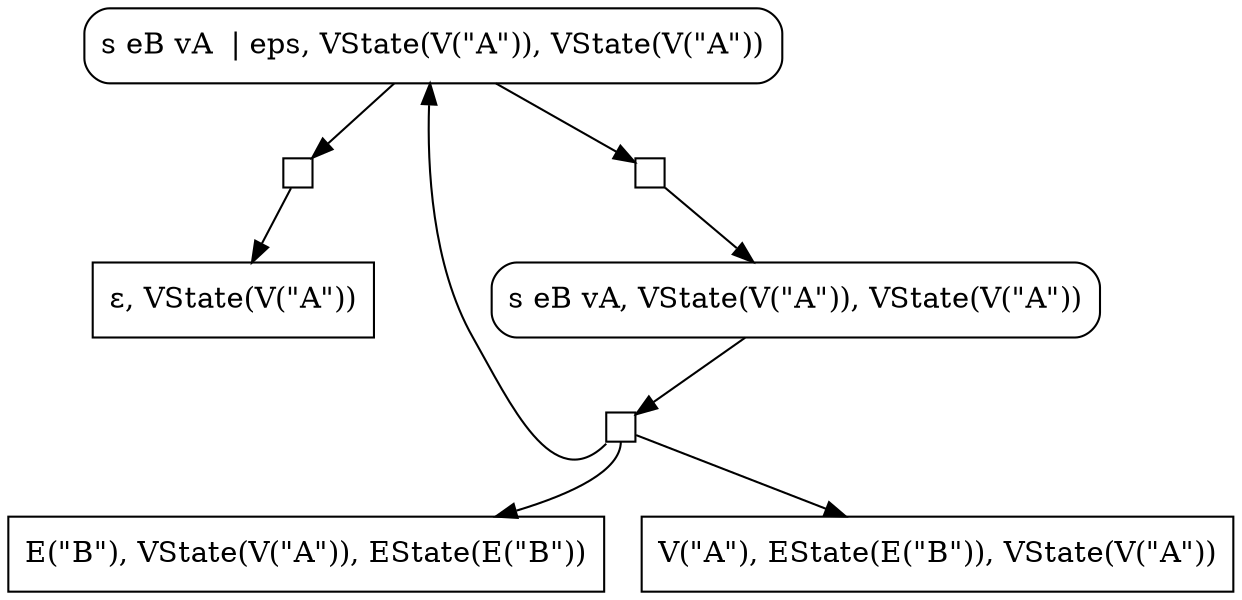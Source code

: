 digraph {
"s eB vA  | eps, VState(V(\"A\")), VState(V(\"A\"))" [label="s eB vA  | eps, VState(V(\"A\")), VState(V(\"A\"))", shape=box, style=rounded, width=0.75, height=0.5, ordering=""]
"org.parser.sppf.PackedNode@4d49af10" [label="", shape=box, style="", width=0.2, height=0.2, ordering="out"]
"ε, VState(V(\"A\"))" [label="ε, VState(V(\"A\"))", shape=box, style="", width=0.75, height=0.5, ordering=""]
"org.parser.sppf.PackedNode@4d49af10" -> "ε, VState(V(\"A\"))"
"org.parser.sppf.PackedNode@279ad2e3" [label="", shape=box, style="", width=0.2, height=0.2, ordering="out"]
"s eB vA, VState(V(\"A\")), VState(V(\"A\"))" [label="s eB vA, VState(V(\"A\")), VState(V(\"A\"))", shape=box, style=rounded, width=0.75, height=0.5, ordering=""]
"org.parser.sppf.PackedNode@58134517" [label="", shape=box, style="", width=0.2, height=0.2, ordering="out"]
"org.parser.sppf.PackedNode@58134517":sw  -> "s eB vA  | eps, VState(V(\"A\")), VState(V(\"A\"))"
"E(\"B\"), VState(V(\"A\")), EState(E(\"B\"))" [label="E(\"B\"), VState(V(\"A\")), EState(E(\"B\"))", shape=box, style="", width=0.75, height=0.5, ordering=""]
"org.parser.sppf.PackedNode@58134517":s  -> "E(\"B\"), VState(V(\"A\")), EState(E(\"B\"))"
"V(\"A\"), EState(E(\"B\")), VState(V(\"A\"))" [label="V(\"A\"), EState(E(\"B\")), VState(V(\"A\"))", shape=box, style="", width=0.75, height=0.5, ordering=""]
"org.parser.sppf.PackedNode@58134517" -> "V(\"A\"), EState(E(\"B\")), VState(V(\"A\"))"
"s eB vA, VState(V(\"A\")), VState(V(\"A\"))" -> "org.parser.sppf.PackedNode@58134517"
"org.parser.sppf.PackedNode@279ad2e3" -> "s eB vA, VState(V(\"A\")), VState(V(\"A\"))"
"s eB vA  | eps, VState(V(\"A\")), VState(V(\"A\"))" -> "org.parser.sppf.PackedNode@4d49af10"
"s eB vA  | eps, VState(V(\"A\")), VState(V(\"A\"))" -> "org.parser.sppf.PackedNode@279ad2e3"
}

